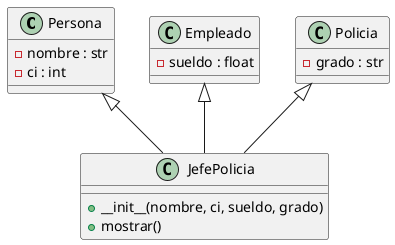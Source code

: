 
@startuml
class Persona {
    - nombre : str
    - ci : int
}

class Empleado {
    - sueldo : float
}

class Policia {
    - grado : str
}

class JefePolicia {
    + __init__(nombre, ci, sueldo, grado)
    + mostrar()
}

Persona <|-- JefePolicia
Empleado <|-- JefePolicia
Policia <|-- JefePolicia
@enduml
